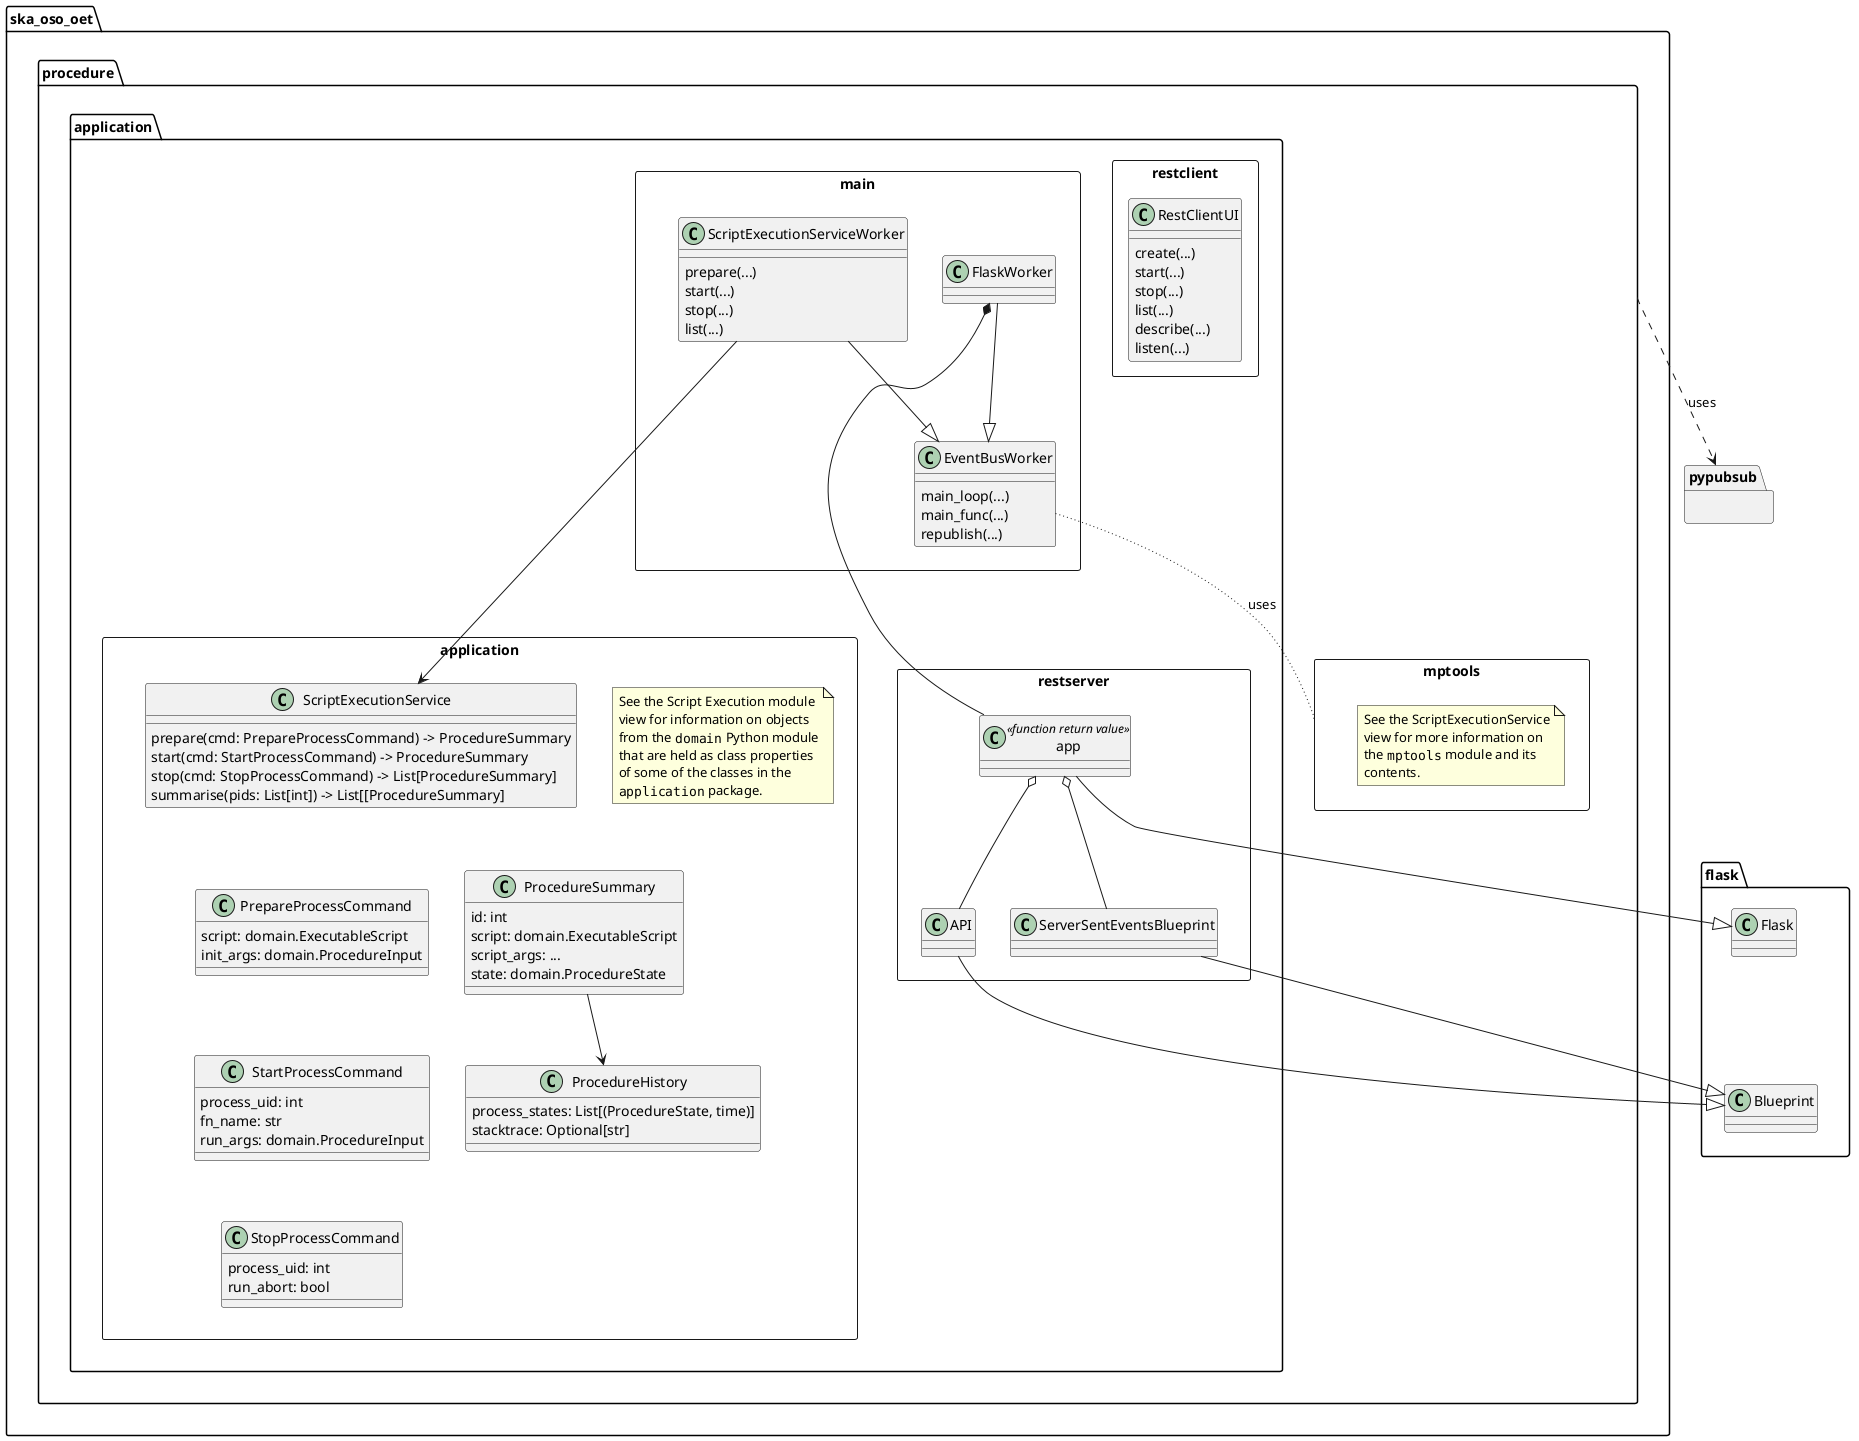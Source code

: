 @startuml
'https://plantuml.com/class-diagram

package ska_oso_oet.procedure {

    package mptools <<Rectangle>> {
        note as mptools_note
        See the ScriptExecutionService
        view for more information on
        the ""mptools"" module and its
        contents.
        end note
    }

    package application as application_pkg {

        package restclient <<Rectangle>> {
            class RestClientUI {
                create(...)
                start(...)
                stop(...)
                list(...)
                describe(...)
                listen(...)
            }
        }

        package main <<Rectangle>> {
            class ScriptExecutionServiceWorker {
                prepare(...)
                start(...)
                stop(...)
                list(...)
            }

            class FlaskWorker {
            }

            class EventBusWorker {
                main_loop(...)
                main_func(...)
                republish(...)
            }

            ScriptExecutionServiceWorker --|> EventBusWorker
            FlaskWorker --|> EventBusWorker
        }

        package restserver <<Rectangle>> {
            class app <<function return value>> {
            }

            class API

            class ServerSentEventsBlueprint

            app o-- API
            app o-- ServerSentEventsBlueprint
        }

        package application <<Rectangle>> {
            note as N1
            See the Script Execution module
            view for information on objects
            from the ""domain"" Python module
            that are held as class properties
            of some of the classes in the
            ""application"" package.
            end note

            class ScriptExecutionService {
                prepare(cmd: PrepareProcessCommand) -> ProcedureSummary
                start(cmd: StartProcessCommand) -> ProcedureSummary
                stop(cmd: StopProcessCommand) -> List[ProcedureSummary]
                summarise(pids: List[int]) -> List[[ProcedureSummary]
            }

            class ProcedureSummary {
                id: int
                script: domain.ExecutableScript
                script_args: ...
                state: domain.ProcedureState
            }

            class ProcedureHistory {
                {field} process_states: List[(ProcedureState, time)]
                stacktrace: Optional[str]
            }
            ProcedureSummary --> ProcedureHistory

            together {
            class PrepareProcessCommand {
                script: domain.ExecutableScript
                init_args: domain.ProcedureInput
            }

            class StartProcessCommand {
                process_uid: int
                fn_name: str
                run_args: domain.ProcedureInput
            }

            class StopProcessCommand {
                process_uid: int
                run_abort: bool
            }
            }
            PrepareProcessCommand -[hidden]- StartProcessCommand
            StartProcessCommand -[hidden]- StopProcessCommand
        }
        FlaskWorker *-- app
        ScriptExecutionServiceWorker --> ScriptExecutionService

    }
}

package flask {
    class Flask
    class Blueprint

    Flask -down[hidden]- Blueprint
}

app -|> Flask
API -|> Blueprint
ServerSentEventsBlueprint --|> Blueprint

package pypubsub {
}
ska_oso_oet.procedure -[dashed]-> pypubsub: uses

main -down[hidden]--> application
restserver -left[hidden]--> application
restserver -right[hidden]--> flask
FlaskWorker -down[hidden]--> restserver
ScriptExecutionService -down[hidden]- ProcedureSummary
ScriptExecutionService -down[hidden]- PrepareProcessCommand
PrepareProcessCommand -right[hidden]- ProcedureSummary
EventBusWorker -[dotted]- mptools: uses

@enduml
